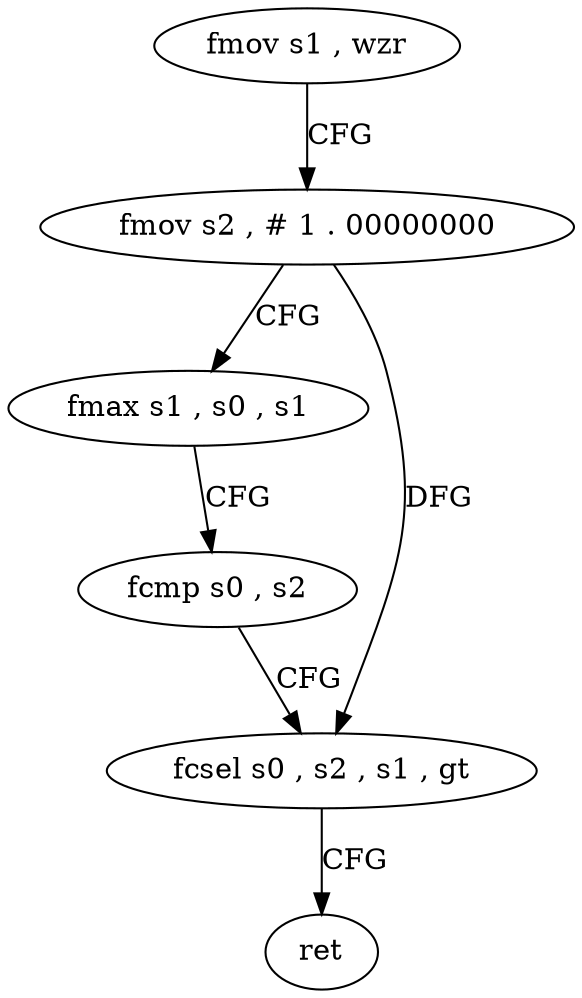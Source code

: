 digraph "func" {
"4221392" [label = "fmov s1 , wzr" ]
"4221396" [label = "fmov s2 , # 1 . 00000000" ]
"4221400" [label = "fmax s1 , s0 , s1" ]
"4221404" [label = "fcmp s0 , s2" ]
"4221408" [label = "fcsel s0 , s2 , s1 , gt" ]
"4221412" [label = "ret" ]
"4221392" -> "4221396" [ label = "CFG" ]
"4221396" -> "4221400" [ label = "CFG" ]
"4221396" -> "4221408" [ label = "DFG" ]
"4221400" -> "4221404" [ label = "CFG" ]
"4221404" -> "4221408" [ label = "CFG" ]
"4221408" -> "4221412" [ label = "CFG" ]
}
